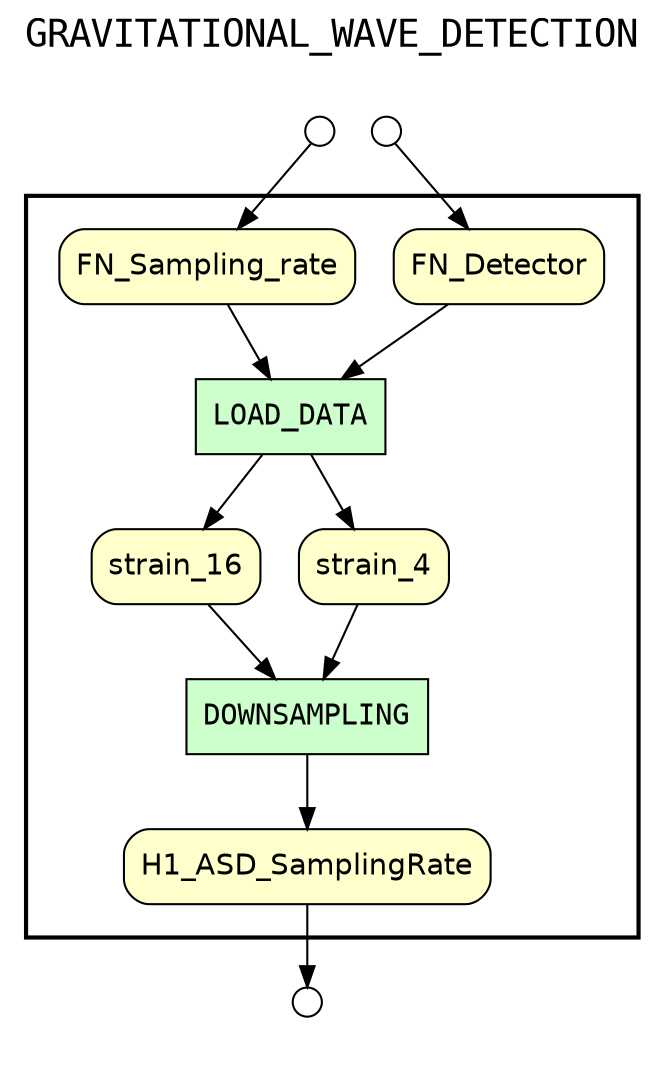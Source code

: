 
digraph yw_data_view {
rankdir=TB
fontname=Courier; fontsize=18; labelloc=t
label="GRAVITATIONAL_WAVE_DETECTION"
subgraph cluster_workflow { label=""; color=black; penwidth=2
subgraph cluster_workflow_inner { label=""; color=white
node[shape=box style="filled" fillcolor="#CCFFCC" peripheries=1 fontname=Courier]
LOAD_DATA
DOWNSAMPLING
node[shape=box style="filled" fillcolor="#CCFFCC" peripheries=1 fontname=Courier]
node[shape=box style="rounded,filled" fillcolor="#FFFFCC" peripheries=1 fontname=Helvetica]
FN_Detector
FN_Sampling_rate
strain_16
strain_4
H1_ASD_SamplingRate
node[shape=box style="rounded,filled" fillcolor="#FFFFFF" peripheries=1 fontname=Helvetica]
}}
subgraph cluster_inflows { label=""; color=white; penwidth=2
subgraph cluster_inflows_inner { label=""; color=white
node[shape=circle fillcolor="#FFFFFF" peripheries=1 width=0.2]
FN_Detector_inflow [label=""]
FN_Sampling_rate_inflow [label=""]
}}
subgraph cluster_outflows { label=""; color=white; penwidth=2
subgraph cluster_outflows_inner { label=""; color=white
node[shape=circle fillcolor="#FFFFFF" peripheries=1 width=0.2]
H1_ASD_SamplingRate_outflow [label=""]
}}
strain_4 -> DOWNSAMPLING
strain_16 -> DOWNSAMPLING
FN_Sampling_rate -> LOAD_DATA
FN_Detector -> LOAD_DATA
LOAD_DATA -> strain_16
LOAD_DATA -> strain_4
DOWNSAMPLING -> H1_ASD_SamplingRate
FN_Detector_inflow -> FN_Detector
FN_Sampling_rate_inflow -> FN_Sampling_rate
H1_ASD_SamplingRate -> H1_ASD_SamplingRate_outflow
}

